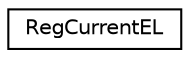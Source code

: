 digraph "类继承关系图"
{
  edge [fontname="Helvetica",fontsize="10",labelfontname="Helvetica",labelfontsize="10"];
  node [fontname="Helvetica",fontsize="10",shape=record];
  rankdir="LR";
  Node0 [label="RegCurrentEL",height=0.2,width=0.4,color="black", fillcolor="white", style="filled",URL="$d9/d27/class_reg_current_e_l.html"];
}
